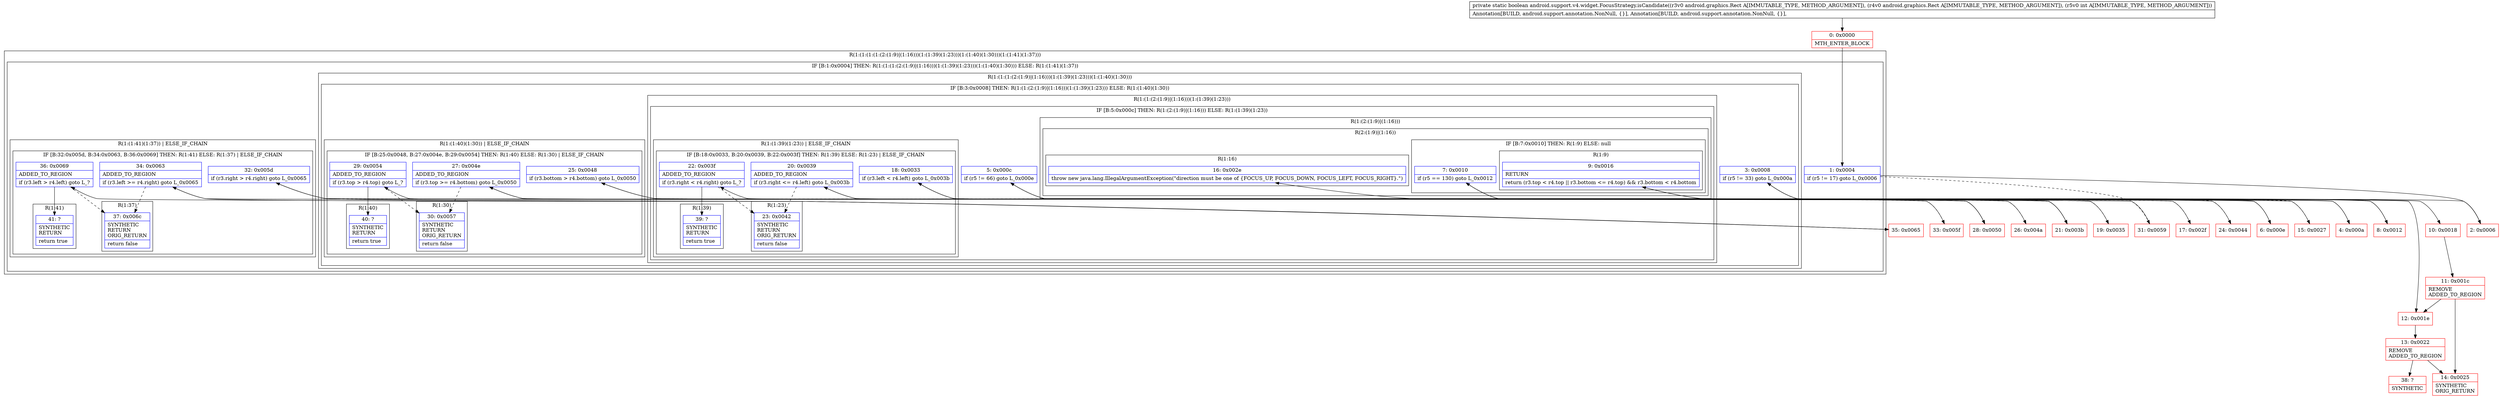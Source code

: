 digraph "CFG forandroid.support.v4.widget.FocusStrategy.isCandidate(Landroid\/graphics\/Rect;Landroid\/graphics\/Rect;I)Z" {
subgraph cluster_Region_490168450 {
label = "R(1:(1:(1:(1:(2:(1:9)|(1:16)))(1:(1:39)(1:23)))(1:(1:40)(1:30)))(1:(1:41)(1:37)))";
node [shape=record,color=blue];
subgraph cluster_IfRegion_145283658 {
label = "IF [B:1:0x0004] THEN: R(1:(1:(1:(2:(1:9)|(1:16)))(1:(1:39)(1:23)))(1:(1:40)(1:30))) ELSE: R(1:(1:41)(1:37))";
node [shape=record,color=blue];
Node_1 [shape=record,label="{1\:\ 0x0004|if (r5 != 17) goto L_0x0006\l}"];
subgraph cluster_Region_504258308 {
label = "R(1:(1:(1:(2:(1:9)|(1:16)))(1:(1:39)(1:23)))(1:(1:40)(1:30)))";
node [shape=record,color=blue];
subgraph cluster_IfRegion_737801885 {
label = "IF [B:3:0x0008] THEN: R(1:(1:(2:(1:9)|(1:16)))(1:(1:39)(1:23))) ELSE: R(1:(1:40)(1:30))";
node [shape=record,color=blue];
Node_3 [shape=record,label="{3\:\ 0x0008|if (r5 != 33) goto L_0x000a\l}"];
subgraph cluster_Region_225226768 {
label = "R(1:(1:(2:(1:9)|(1:16)))(1:(1:39)(1:23)))";
node [shape=record,color=blue];
subgraph cluster_IfRegion_1138250109 {
label = "IF [B:5:0x000c] THEN: R(1:(2:(1:9)|(1:16))) ELSE: R(1:(1:39)(1:23))";
node [shape=record,color=blue];
Node_5 [shape=record,label="{5\:\ 0x000c|if (r5 != 66) goto L_0x000e\l}"];
subgraph cluster_Region_801296509 {
label = "R(1:(2:(1:9)|(1:16)))";
node [shape=record,color=blue];
subgraph cluster_Region_1265341958 {
label = "R(2:(1:9)|(1:16))";
node [shape=record,color=blue];
subgraph cluster_IfRegion_594494283 {
label = "IF [B:7:0x0010] THEN: R(1:9) ELSE: null";
node [shape=record,color=blue];
Node_7 [shape=record,label="{7\:\ 0x0010|if (r5 == 130) goto L_0x0012\l}"];
subgraph cluster_Region_582860258 {
label = "R(1:9)";
node [shape=record,color=blue];
Node_9 [shape=record,label="{9\:\ 0x0016|RETURN\l|return (r3.top \< r4.top \|\| r3.bottom \<= r4.top) && r3.bottom \< r4.bottom\l}"];
}
}
subgraph cluster_Region_457556208 {
label = "R(1:16)";
node [shape=record,color=blue];
Node_16 [shape=record,label="{16\:\ 0x002e|throw new java.lang.IllegalArgumentException(\"direction must be one of \{FOCUS_UP, FOCUS_DOWN, FOCUS_LEFT, FOCUS_RIGHT\}.\")\l}"];
}
}
}
subgraph cluster_Region_210349624 {
label = "R(1:(1:39)(1:23)) | ELSE_IF_CHAIN\l";
node [shape=record,color=blue];
subgraph cluster_IfRegion_1428541945 {
label = "IF [B:18:0x0033, B:20:0x0039, B:22:0x003f] THEN: R(1:39) ELSE: R(1:23) | ELSE_IF_CHAIN\l";
node [shape=record,color=blue];
Node_18 [shape=record,label="{18\:\ 0x0033|if (r3.left \< r4.left) goto L_0x003b\l}"];
Node_20 [shape=record,label="{20\:\ 0x0039|ADDED_TO_REGION\l|if (r3.right \<= r4.left) goto L_0x003b\l}"];
Node_22 [shape=record,label="{22\:\ 0x003f|ADDED_TO_REGION\l|if (r3.right \< r4.right) goto L_?\l}"];
subgraph cluster_Region_448275474 {
label = "R(1:39)";
node [shape=record,color=blue];
Node_39 [shape=record,label="{39\:\ ?|SYNTHETIC\lRETURN\l|return true\l}"];
}
subgraph cluster_Region_793720309 {
label = "R(1:23)";
node [shape=record,color=blue];
Node_23 [shape=record,label="{23\:\ 0x0042|SYNTHETIC\lRETURN\lORIG_RETURN\l|return false\l}"];
}
}
}
}
}
subgraph cluster_Region_1853269578 {
label = "R(1:(1:40)(1:30)) | ELSE_IF_CHAIN\l";
node [shape=record,color=blue];
subgraph cluster_IfRegion_363268196 {
label = "IF [B:25:0x0048, B:27:0x004e, B:29:0x0054] THEN: R(1:40) ELSE: R(1:30) | ELSE_IF_CHAIN\l";
node [shape=record,color=blue];
Node_25 [shape=record,label="{25\:\ 0x0048|if (r3.bottom \> r4.bottom) goto L_0x0050\l}"];
Node_27 [shape=record,label="{27\:\ 0x004e|ADDED_TO_REGION\l|if (r3.top \>= r4.bottom) goto L_0x0050\l}"];
Node_29 [shape=record,label="{29\:\ 0x0054|ADDED_TO_REGION\l|if (r3.top \> r4.top) goto L_?\l}"];
subgraph cluster_Region_1315190390 {
label = "R(1:40)";
node [shape=record,color=blue];
Node_40 [shape=record,label="{40\:\ ?|SYNTHETIC\lRETURN\l|return true\l}"];
}
subgraph cluster_Region_416436946 {
label = "R(1:30)";
node [shape=record,color=blue];
Node_30 [shape=record,label="{30\:\ 0x0057|SYNTHETIC\lRETURN\lORIG_RETURN\l|return false\l}"];
}
}
}
}
}
subgraph cluster_Region_1137570676 {
label = "R(1:(1:41)(1:37)) | ELSE_IF_CHAIN\l";
node [shape=record,color=blue];
subgraph cluster_IfRegion_1854154561 {
label = "IF [B:32:0x005d, B:34:0x0063, B:36:0x0069] THEN: R(1:41) ELSE: R(1:37) | ELSE_IF_CHAIN\l";
node [shape=record,color=blue];
Node_32 [shape=record,label="{32\:\ 0x005d|if (r3.right \> r4.right) goto L_0x0065\l}"];
Node_34 [shape=record,label="{34\:\ 0x0063|ADDED_TO_REGION\l|if (r3.left \>= r4.right) goto L_0x0065\l}"];
Node_36 [shape=record,label="{36\:\ 0x0069|ADDED_TO_REGION\l|if (r3.left \> r4.left) goto L_?\l}"];
subgraph cluster_Region_29129569 {
label = "R(1:41)";
node [shape=record,color=blue];
Node_41 [shape=record,label="{41\:\ ?|SYNTHETIC\lRETURN\l|return true\l}"];
}
subgraph cluster_Region_200469830 {
label = "R(1:37)";
node [shape=record,color=blue];
Node_37 [shape=record,label="{37\:\ 0x006c|SYNTHETIC\lRETURN\lORIG_RETURN\l|return false\l}"];
}
}
}
}
}
Node_0 [shape=record,color=red,label="{0\:\ 0x0000|MTH_ENTER_BLOCK\l}"];
Node_2 [shape=record,color=red,label="{2\:\ 0x0006}"];
Node_4 [shape=record,color=red,label="{4\:\ 0x000a}"];
Node_6 [shape=record,color=red,label="{6\:\ 0x000e}"];
Node_8 [shape=record,color=red,label="{8\:\ 0x0012}"];
Node_10 [shape=record,color=red,label="{10\:\ 0x0018}"];
Node_11 [shape=record,color=red,label="{11\:\ 0x001c|REMOVE\lADDED_TO_REGION\l}"];
Node_12 [shape=record,color=red,label="{12\:\ 0x001e}"];
Node_13 [shape=record,color=red,label="{13\:\ 0x0022|REMOVE\lADDED_TO_REGION\l}"];
Node_14 [shape=record,color=red,label="{14\:\ 0x0025|SYNTHETIC\lORIG_RETURN\l}"];
Node_15 [shape=record,color=red,label="{15\:\ 0x0027}"];
Node_17 [shape=record,color=red,label="{17\:\ 0x002f}"];
Node_19 [shape=record,color=red,label="{19\:\ 0x0035}"];
Node_21 [shape=record,color=red,label="{21\:\ 0x003b}"];
Node_24 [shape=record,color=red,label="{24\:\ 0x0044}"];
Node_26 [shape=record,color=red,label="{26\:\ 0x004a}"];
Node_28 [shape=record,color=red,label="{28\:\ 0x0050}"];
Node_31 [shape=record,color=red,label="{31\:\ 0x0059}"];
Node_33 [shape=record,color=red,label="{33\:\ 0x005f}"];
Node_35 [shape=record,color=red,label="{35\:\ 0x0065}"];
Node_38 [shape=record,color=red,label="{38\:\ ?|SYNTHETIC\l}"];
MethodNode[shape=record,label="{private static boolean android.support.v4.widget.FocusStrategy.isCandidate((r3v0 android.graphics.Rect A[IMMUTABLE_TYPE, METHOD_ARGUMENT]), (r4v0 android.graphics.Rect A[IMMUTABLE_TYPE, METHOD_ARGUMENT]), (r5v0 int A[IMMUTABLE_TYPE, METHOD_ARGUMENT]))  | Annotation[BUILD, android.support.annotation.NonNull, \{\}], Annotation[BUILD, android.support.annotation.NonNull, \{\}], \l}"];
MethodNode -> Node_0;
Node_1 -> Node_2;
Node_1 -> Node_31[style=dashed];
Node_3 -> Node_4;
Node_3 -> Node_24[style=dashed];
Node_5 -> Node_6;
Node_5 -> Node_17[style=dashed];
Node_7 -> Node_8;
Node_7 -> Node_15[style=dashed];
Node_9 -> Node_10;
Node_9 -> Node_12;
Node_18 -> Node_19[style=dashed];
Node_18 -> Node_21;
Node_20 -> Node_21;
Node_20 -> Node_23[style=dashed];
Node_22 -> Node_23[style=dashed];
Node_22 -> Node_39;
Node_25 -> Node_26[style=dashed];
Node_25 -> Node_28;
Node_27 -> Node_28;
Node_27 -> Node_30[style=dashed];
Node_29 -> Node_30[style=dashed];
Node_29 -> Node_40;
Node_32 -> Node_33[style=dashed];
Node_32 -> Node_35;
Node_34 -> Node_35;
Node_34 -> Node_37[style=dashed];
Node_36 -> Node_37[style=dashed];
Node_36 -> Node_41;
Node_0 -> Node_1;
Node_2 -> Node_3;
Node_4 -> Node_5;
Node_6 -> Node_7;
Node_8 -> Node_9;
Node_10 -> Node_11;
Node_11 -> Node_12;
Node_11 -> Node_14;
Node_12 -> Node_13;
Node_13 -> Node_14;
Node_13 -> Node_38;
Node_15 -> Node_16;
Node_17 -> Node_18;
Node_19 -> Node_20;
Node_21 -> Node_22;
Node_24 -> Node_25;
Node_26 -> Node_27;
Node_28 -> Node_29;
Node_31 -> Node_32;
Node_33 -> Node_34;
Node_35 -> Node_36;
}

